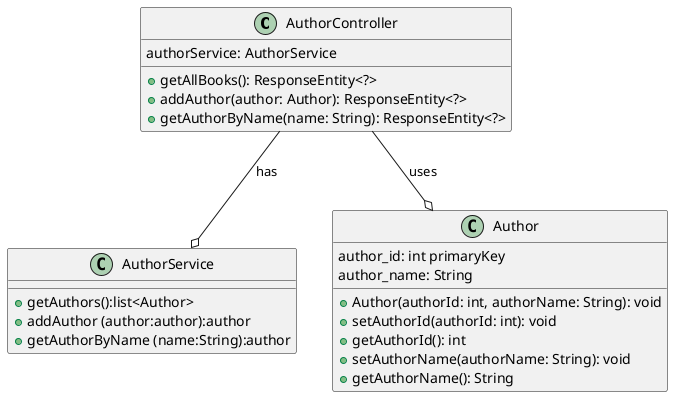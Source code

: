 @startuml

!define ENTITY class
!define PRIMARY_KEY_FIELD {+ {field} primaryKey}
!define FOREIGN_KEY_FIELD {+ {field} foreignKey}
!define AGGREGATION ---

' Define entities
ENTITY AuthorController {
  authorService: AuthorService

  +getAllBooks(): ResponseEntity<?>
  +addAuthor(author: Author): ResponseEntity<?>
  +getAuthorByName(name: String): ResponseEntity<?>
}

ENTITY AuthorService {
  
  {method}+getAuthors():list<Author>
  {method} +addAuthor (author:author):author
    {method} +getAuthorByName (name:String):author
}

ENTITY Author {
  author_id: int primaryKey
  author_name: String

  +Author(authorId: int, authorName: String): void
  {method} +setAuthorId(authorId: int): void
  {method} +getAuthorId(): int
  {method} +setAuthorName(authorName: String): void
  {method} +getAuthorName(): String
}

' Define relationships
AuthorController --o AuthorService: has
AuthorController --o Author: uses

@enduml